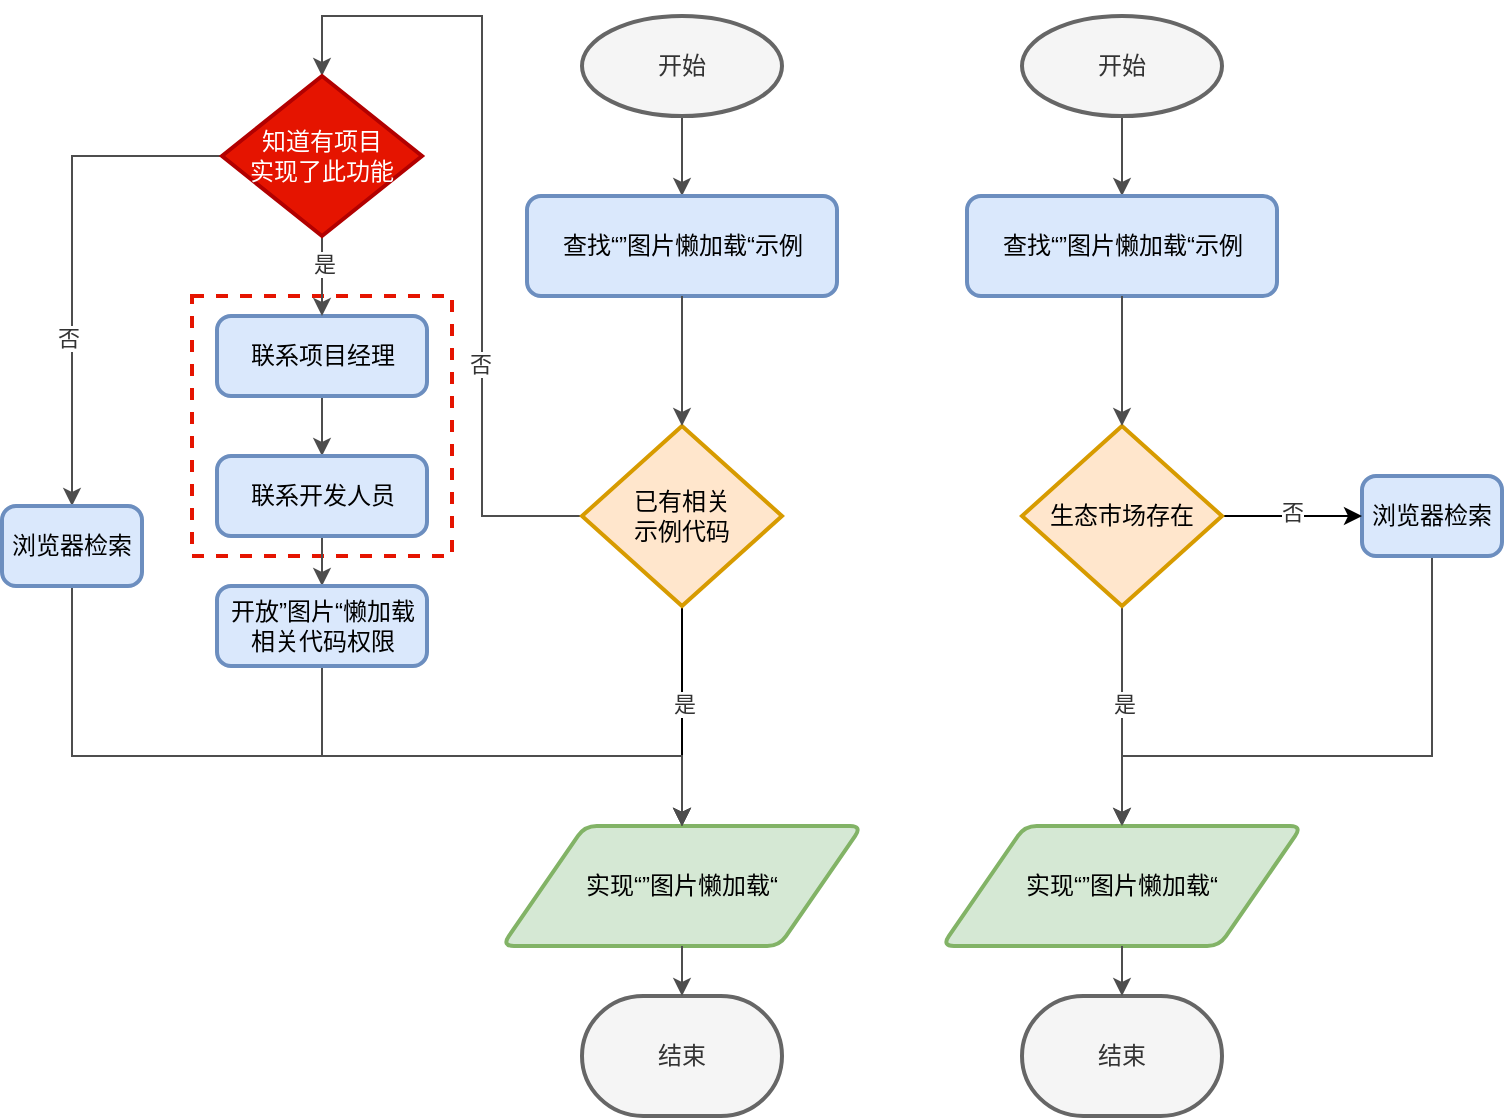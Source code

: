 <mxfile version="23.1.5" type="github">
  <diagram name="第 1 页" id="DFeqoX7XoJ7h4Axd3I3a">
    <mxGraphModel dx="1509" dy="798" grid="1" gridSize="10" guides="1" tooltips="1" connect="1" arrows="1" fold="1" page="1" pageScale="1" pageWidth="827" pageHeight="1169" math="0" shadow="0">
      <root>
        <mxCell id="0" />
        <mxCell id="1" parent="0" />
        <mxCell id="LbwR-upbL5ASRbwtkVor-77" value="" style="whiteSpace=wrap;html=1;aspect=fixed;fillColor=none;fontColor=#ffffff;strokeColor=#E51400;dashed=1;strokeWidth=2;" vertex="1" parent="1">
          <mxGeometry x="125" y="260" width="130" height="130" as="geometry" />
        </mxCell>
        <mxCell id="LbwR-upbL5ASRbwtkVor-74" style="edgeStyle=orthogonalEdgeStyle;rounded=0;orthogonalLoop=1;jettySize=auto;html=1;exitX=0.5;exitY=1;exitDx=0;exitDy=0;entryX=0.5;entryY=0;entryDx=0;entryDy=0;fontColor=#333333;strokeColor=#4D4D4D;" edge="1" parent="1" source="LbwR-upbL5ASRbwtkVor-4" target="LbwR-upbL5ASRbwtkVor-6">
          <mxGeometry relative="1" as="geometry">
            <Array as="points">
              <mxPoint x="745" y="490" />
              <mxPoint x="590" y="490" />
            </Array>
          </mxGeometry>
        </mxCell>
        <mxCell id="LbwR-upbL5ASRbwtkVor-4" value="浏览器检索" style="rounded=1;whiteSpace=wrap;html=1;absoluteArcSize=1;arcSize=14;strokeWidth=2;fillColor=#dae8fc;strokeColor=#6c8ebf;" vertex="1" parent="1">
          <mxGeometry x="710" y="350" width="70" height="40" as="geometry" />
        </mxCell>
        <mxCell id="LbwR-upbL5ASRbwtkVor-6" value="实现“”图片懒加载“" style="shape=parallelogram;html=1;strokeWidth=2;perimeter=parallelogramPerimeter;whiteSpace=wrap;rounded=1;arcSize=12;size=0.23;fillColor=#d5e8d4;strokeColor=#82b366;" vertex="1" parent="1">
          <mxGeometry x="500" y="525" width="180" height="60" as="geometry" />
        </mxCell>
        <mxCell id="LbwR-upbL5ASRbwtkVor-19" value="" style="edgeStyle=orthogonalEdgeStyle;rounded=0;orthogonalLoop=1;jettySize=auto;html=1;fontColor=#333333;strokeColor=#4D4D4D;" edge="1" parent="1" source="LbwR-upbL5ASRbwtkVor-7">
          <mxGeometry relative="1" as="geometry">
            <mxPoint x="590" y="210" as="targetPoint" />
          </mxGeometry>
        </mxCell>
        <mxCell id="LbwR-upbL5ASRbwtkVor-7" value="开始" style="strokeWidth=2;html=1;shape=mxgraph.flowchart.start_1;whiteSpace=wrap;fontColor=#333333;fillColor=#f5f5f5;strokeColor=#666666;" vertex="1" parent="1">
          <mxGeometry x="540" y="120" width="100" height="50" as="geometry" />
        </mxCell>
        <mxCell id="LbwR-upbL5ASRbwtkVor-8" value="结束" style="strokeWidth=2;html=1;shape=mxgraph.flowchart.terminator;whiteSpace=wrap;fontColor=#333333;fillColor=#f5f5f5;strokeColor=#666666;" vertex="1" parent="1">
          <mxGeometry x="540" y="610" width="100" height="60" as="geometry" />
        </mxCell>
        <mxCell id="LbwR-upbL5ASRbwtkVor-13" value="" style="edgeStyle=orthogonalEdgeStyle;rounded=0;orthogonalLoop=1;jettySize=auto;html=1;fontColor=#333333;strokeColor=#4D4D4D;" edge="1" parent="1" source="LbwR-upbL5ASRbwtkVor-10" target="LbwR-upbL5ASRbwtkVor-6">
          <mxGeometry relative="1" as="geometry" />
        </mxCell>
        <mxCell id="LbwR-upbL5ASRbwtkVor-15" value="是" style="edgeLabel;html=1;align=center;verticalAlign=middle;resizable=0;points=[];fontColor=#333333;" vertex="1" connectable="0" parent="LbwR-upbL5ASRbwtkVor-13">
          <mxGeometry x="-0.111" y="1" relative="1" as="geometry">
            <mxPoint as="offset" />
          </mxGeometry>
        </mxCell>
        <mxCell id="LbwR-upbL5ASRbwtkVor-14" style="edgeStyle=orthogonalEdgeStyle;rounded=0;orthogonalLoop=1;jettySize=auto;html=1;exitX=1;exitY=0.5;exitDx=0;exitDy=0;exitPerimeter=0;entryX=0;entryY=0.5;entryDx=0;entryDy=0;fontColor=#333333;" edge="1" parent="1" source="LbwR-upbL5ASRbwtkVor-10" target="LbwR-upbL5ASRbwtkVor-4">
          <mxGeometry relative="1" as="geometry">
            <mxPoint x="690" y="345" as="targetPoint" />
          </mxGeometry>
        </mxCell>
        <mxCell id="LbwR-upbL5ASRbwtkVor-16" value="否" style="edgeLabel;html=1;align=center;verticalAlign=middle;resizable=0;points=[];fontColor=#333333;" vertex="1" connectable="0" parent="LbwR-upbL5ASRbwtkVor-14">
          <mxGeometry x="-0.006" y="1" relative="1" as="geometry">
            <mxPoint y="-1" as="offset" />
          </mxGeometry>
        </mxCell>
        <mxCell id="LbwR-upbL5ASRbwtkVor-10" value="生态市场存在" style="strokeWidth=2;html=1;shape=mxgraph.flowchart.decision;whiteSpace=wrap;fillColor=#ffe6cc;strokeColor=#d79b00;" vertex="1" parent="1">
          <mxGeometry x="540" y="325" width="100" height="90" as="geometry" />
        </mxCell>
        <mxCell id="LbwR-upbL5ASRbwtkVor-18" style="edgeStyle=orthogonalEdgeStyle;rounded=0;orthogonalLoop=1;jettySize=auto;html=1;exitX=0.5;exitY=1;exitDx=0;exitDy=0;entryX=0.5;entryY=0;entryDx=0;entryDy=0;entryPerimeter=0;fontColor=#333333;strokeColor=#4D4D4D;" edge="1" parent="1" source="LbwR-upbL5ASRbwtkVor-6" target="LbwR-upbL5ASRbwtkVor-8">
          <mxGeometry relative="1" as="geometry" />
        </mxCell>
        <mxCell id="LbwR-upbL5ASRbwtkVor-20" value="查找“”图片懒加载“示例" style="rounded=1;whiteSpace=wrap;html=1;absoluteArcSize=1;arcSize=14;strokeWidth=2;fillColor=#dae8fc;strokeColor=#6c8ebf;" vertex="1" parent="1">
          <mxGeometry x="512.5" y="210" width="155" height="50" as="geometry" />
        </mxCell>
        <mxCell id="LbwR-upbL5ASRbwtkVor-21" style="edgeStyle=orthogonalEdgeStyle;rounded=0;orthogonalLoop=1;jettySize=auto;html=1;exitX=0.5;exitY=1;exitDx=0;exitDy=0;entryX=0.5;entryY=0;entryDx=0;entryDy=0;entryPerimeter=0;fontColor=#333333;strokeColor=#4D4D4D;" edge="1" parent="1" source="LbwR-upbL5ASRbwtkVor-20" target="LbwR-upbL5ASRbwtkVor-10">
          <mxGeometry relative="1" as="geometry" />
        </mxCell>
        <mxCell id="LbwR-upbL5ASRbwtkVor-37" value="实现“”图片懒加载“" style="shape=parallelogram;html=1;strokeWidth=2;perimeter=parallelogramPerimeter;whiteSpace=wrap;rounded=1;arcSize=12;size=0.23;fillColor=#d5e8d4;strokeColor=#82b366;" vertex="1" parent="1">
          <mxGeometry x="280" y="525" width="180" height="60" as="geometry" />
        </mxCell>
        <mxCell id="LbwR-upbL5ASRbwtkVor-38" value="" style="edgeStyle=orthogonalEdgeStyle;rounded=0;orthogonalLoop=1;jettySize=auto;html=1;fontColor=#333333;strokeColor=#4D4D4D;" edge="1" parent="1" source="LbwR-upbL5ASRbwtkVor-39">
          <mxGeometry relative="1" as="geometry">
            <mxPoint x="370" y="210" as="targetPoint" />
          </mxGeometry>
        </mxCell>
        <mxCell id="LbwR-upbL5ASRbwtkVor-39" value="开始" style="strokeWidth=2;html=1;shape=mxgraph.flowchart.start_1;whiteSpace=wrap;fontColor=#333333;fillColor=#f5f5f5;strokeColor=#666666;" vertex="1" parent="1">
          <mxGeometry x="320" y="120" width="100" height="50" as="geometry" />
        </mxCell>
        <mxCell id="LbwR-upbL5ASRbwtkVor-40" value="结束" style="strokeWidth=2;html=1;shape=mxgraph.flowchart.terminator;whiteSpace=wrap;fontColor=#333333;fillColor=#f5f5f5;strokeColor=#666666;" vertex="1" parent="1">
          <mxGeometry x="320" y="610" width="100" height="60" as="geometry" />
        </mxCell>
        <mxCell id="LbwR-upbL5ASRbwtkVor-41" value="" style="edgeStyle=orthogonalEdgeStyle;rounded=0;orthogonalLoop=1;jettySize=auto;html=1;fontColor=#333333;" edge="1" parent="1" source="LbwR-upbL5ASRbwtkVor-45" target="LbwR-upbL5ASRbwtkVor-37">
          <mxGeometry relative="1" as="geometry" />
        </mxCell>
        <mxCell id="LbwR-upbL5ASRbwtkVor-42" value="是" style="edgeLabel;html=1;align=center;verticalAlign=middle;resizable=0;points=[];fontColor=#333333;" vertex="1" connectable="0" parent="LbwR-upbL5ASRbwtkVor-41">
          <mxGeometry x="-0.111" y="1" relative="1" as="geometry">
            <mxPoint as="offset" />
          </mxGeometry>
        </mxCell>
        <mxCell id="LbwR-upbL5ASRbwtkVor-49" style="edgeStyle=orthogonalEdgeStyle;rounded=0;orthogonalLoop=1;jettySize=auto;html=1;exitX=0;exitY=0.5;exitDx=0;exitDy=0;exitPerimeter=0;fontColor=#333333;strokeColor=#4D4D4D;" edge="1" parent="1" source="LbwR-upbL5ASRbwtkVor-45">
          <mxGeometry relative="1" as="geometry">
            <mxPoint x="190" y="150" as="targetPoint" />
            <Array as="points">
              <mxPoint x="270" y="370" />
              <mxPoint x="270" y="120" />
              <mxPoint x="190" y="120" />
            </Array>
          </mxGeometry>
        </mxCell>
        <mxCell id="LbwR-upbL5ASRbwtkVor-50" value="否" style="edgeLabel;html=1;align=center;verticalAlign=middle;resizable=0;points=[];fontColor=#333333;" vertex="1" connectable="0" parent="LbwR-upbL5ASRbwtkVor-49">
          <mxGeometry x="-0.382" y="1" relative="1" as="geometry">
            <mxPoint as="offset" />
          </mxGeometry>
        </mxCell>
        <mxCell id="LbwR-upbL5ASRbwtkVor-45" value="已有相关&lt;br&gt;示例代码" style="strokeWidth=2;html=1;shape=mxgraph.flowchart.decision;whiteSpace=wrap;fillColor=#ffe6cc;strokeColor=#d79b00;" vertex="1" parent="1">
          <mxGeometry x="320" y="325" width="100" height="90" as="geometry" />
        </mxCell>
        <mxCell id="LbwR-upbL5ASRbwtkVor-46" style="edgeStyle=orthogonalEdgeStyle;rounded=0;orthogonalLoop=1;jettySize=auto;html=1;exitX=0.5;exitY=1;exitDx=0;exitDy=0;entryX=0.5;entryY=0;entryDx=0;entryDy=0;entryPerimeter=0;fontColor=#333333;strokeColor=#4D4D4D;" edge="1" parent="1" source="LbwR-upbL5ASRbwtkVor-37" target="LbwR-upbL5ASRbwtkVor-40">
          <mxGeometry relative="1" as="geometry" />
        </mxCell>
        <mxCell id="LbwR-upbL5ASRbwtkVor-47" value="查找“”图片懒加载“示例" style="rounded=1;whiteSpace=wrap;html=1;absoluteArcSize=1;arcSize=14;strokeWidth=2;fillColor=#dae8fc;strokeColor=#6c8ebf;" vertex="1" parent="1">
          <mxGeometry x="292.5" y="210" width="155" height="50" as="geometry" />
        </mxCell>
        <mxCell id="LbwR-upbL5ASRbwtkVor-48" style="edgeStyle=orthogonalEdgeStyle;rounded=0;orthogonalLoop=1;jettySize=auto;html=1;exitX=0.5;exitY=1;exitDx=0;exitDy=0;entryX=0.5;entryY=0;entryDx=0;entryDy=0;entryPerimeter=0;fontColor=#333333;strokeColor=#4D4D4D;" edge="1" parent="1" source="LbwR-upbL5ASRbwtkVor-47" target="LbwR-upbL5ASRbwtkVor-45">
          <mxGeometry relative="1" as="geometry" />
        </mxCell>
        <mxCell id="LbwR-upbL5ASRbwtkVor-62" style="edgeStyle=orthogonalEdgeStyle;rounded=0;orthogonalLoop=1;jettySize=auto;html=1;exitX=0.5;exitY=1;exitDx=0;exitDy=0;entryX=0.5;entryY=0;entryDx=0;entryDy=0;fontColor=#333333;strokeColor=#4D4D4D;" edge="1" parent="1" source="LbwR-upbL5ASRbwtkVor-51" target="LbwR-upbL5ASRbwtkVor-59">
          <mxGeometry relative="1" as="geometry" />
        </mxCell>
        <mxCell id="LbwR-upbL5ASRbwtkVor-51" value="联系项目经理" style="rounded=1;whiteSpace=wrap;html=1;absoluteArcSize=1;arcSize=14;strokeWidth=2;fillColor=#dae8fc;strokeColor=#6c8ebf;" vertex="1" parent="1">
          <mxGeometry x="137.5" y="270" width="105" height="40" as="geometry" />
        </mxCell>
        <mxCell id="LbwR-upbL5ASRbwtkVor-53" style="edgeStyle=orthogonalEdgeStyle;rounded=0;orthogonalLoop=1;jettySize=auto;html=1;exitX=0.5;exitY=1;exitDx=0;exitDy=0;exitPerimeter=0;entryX=0.5;entryY=0;entryDx=0;entryDy=0;fontColor=#333333;strokeColor=#4D4D4D;" edge="1" parent="1" source="LbwR-upbL5ASRbwtkVor-52" target="LbwR-upbL5ASRbwtkVor-51">
          <mxGeometry relative="1" as="geometry" />
        </mxCell>
        <mxCell id="LbwR-upbL5ASRbwtkVor-57" value="是" style="edgeLabel;html=1;align=center;verticalAlign=middle;resizable=0;points=[];fontColor=#333333;" vertex="1" connectable="0" parent="LbwR-upbL5ASRbwtkVor-53">
          <mxGeometry x="-0.333" y="1" relative="1" as="geometry">
            <mxPoint as="offset" />
          </mxGeometry>
        </mxCell>
        <mxCell id="LbwR-upbL5ASRbwtkVor-55" style="edgeStyle=orthogonalEdgeStyle;rounded=0;orthogonalLoop=1;jettySize=auto;html=1;exitX=0;exitY=0.5;exitDx=0;exitDy=0;exitPerimeter=0;entryX=0.5;entryY=0;entryDx=0;entryDy=0;fontColor=#333333;strokeColor=#4D4D4D;" edge="1" parent="1" source="LbwR-upbL5ASRbwtkVor-52" target="LbwR-upbL5ASRbwtkVor-54">
          <mxGeometry relative="1" as="geometry" />
        </mxCell>
        <mxCell id="LbwR-upbL5ASRbwtkVor-56" value="否" style="edgeLabel;html=1;align=center;verticalAlign=middle;resizable=0;points=[];fontColor=#333333;" vertex="1" connectable="0" parent="LbwR-upbL5ASRbwtkVor-55">
          <mxGeometry x="0.322" y="-2" relative="1" as="geometry">
            <mxPoint as="offset" />
          </mxGeometry>
        </mxCell>
        <mxCell id="LbwR-upbL5ASRbwtkVor-52" value="知道有项目&lt;br&gt;实现了此功能" style="strokeWidth=2;html=1;shape=mxgraph.flowchart.decision;whiteSpace=wrap;fillColor=#e51400;strokeColor=#B20000;fontColor=#ffffff;" vertex="1" parent="1">
          <mxGeometry x="140" y="150" width="100" height="80" as="geometry" />
        </mxCell>
        <mxCell id="LbwR-upbL5ASRbwtkVor-71" style="edgeStyle=orthogonalEdgeStyle;rounded=0;orthogonalLoop=1;jettySize=auto;html=1;exitX=0.5;exitY=1;exitDx=0;exitDy=0;entryX=0.5;entryY=0;entryDx=0;entryDy=0;fontColor=#333333;strokeColor=#4D4D4D;" edge="1" parent="1" source="LbwR-upbL5ASRbwtkVor-54" target="LbwR-upbL5ASRbwtkVor-37">
          <mxGeometry relative="1" as="geometry">
            <Array as="points">
              <mxPoint x="65" y="490" />
              <mxPoint x="370" y="490" />
            </Array>
          </mxGeometry>
        </mxCell>
        <mxCell id="LbwR-upbL5ASRbwtkVor-54" value="浏览器检索" style="rounded=1;whiteSpace=wrap;html=1;absoluteArcSize=1;arcSize=14;strokeWidth=2;fillColor=#dae8fc;strokeColor=#6c8ebf;" vertex="1" parent="1">
          <mxGeometry x="30" y="365" width="70" height="40" as="geometry" />
        </mxCell>
        <mxCell id="LbwR-upbL5ASRbwtkVor-63" style="edgeStyle=orthogonalEdgeStyle;rounded=0;orthogonalLoop=1;jettySize=auto;html=1;exitX=0.5;exitY=1;exitDx=0;exitDy=0;entryX=0.5;entryY=0;entryDx=0;entryDy=0;fontColor=#333333;strokeColor=#4D4D4D;" edge="1" parent="1" source="LbwR-upbL5ASRbwtkVor-59" target="LbwR-upbL5ASRbwtkVor-60">
          <mxGeometry relative="1" as="geometry" />
        </mxCell>
        <mxCell id="LbwR-upbL5ASRbwtkVor-59" value="联系开发人员" style="rounded=1;whiteSpace=wrap;html=1;absoluteArcSize=1;arcSize=14;strokeWidth=2;fillColor=#dae8fc;strokeColor=#6c8ebf;" vertex="1" parent="1">
          <mxGeometry x="137.5" y="340" width="105" height="40" as="geometry" />
        </mxCell>
        <mxCell id="LbwR-upbL5ASRbwtkVor-72" style="edgeStyle=orthogonalEdgeStyle;rounded=0;orthogonalLoop=1;jettySize=auto;html=1;exitX=0.5;exitY=1;exitDx=0;exitDy=0;entryX=0.5;entryY=0;entryDx=0;entryDy=0;fontColor=#333333;strokeColor=#4D4D4D;" edge="1" parent="1" source="LbwR-upbL5ASRbwtkVor-60" target="LbwR-upbL5ASRbwtkVor-37">
          <mxGeometry relative="1" as="geometry">
            <Array as="points">
              <mxPoint x="190" y="490" />
              <mxPoint x="370" y="490" />
            </Array>
          </mxGeometry>
        </mxCell>
        <mxCell id="LbwR-upbL5ASRbwtkVor-60" value="开放”图片“懒加载相关代码权限" style="rounded=1;whiteSpace=wrap;html=1;absoluteArcSize=1;arcSize=14;strokeWidth=2;fillColor=#dae8fc;strokeColor=#6c8ebf;" vertex="1" parent="1">
          <mxGeometry x="137.5" y="405" width="105" height="40" as="geometry" />
        </mxCell>
      </root>
    </mxGraphModel>
  </diagram>
</mxfile>
